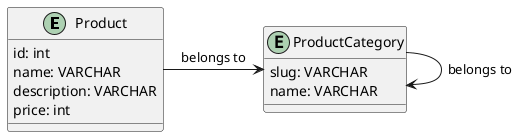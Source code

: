 @startuml Database

Entity "Product" as product {
    id: int
    name: VARCHAR
    description: VARCHAR
    price: int
}

Entity "ProductCategory" as productCategory {
    slug: VARCHAR
    name: VARCHAR
}

product -> productCategory : belongs to
productCategory -> productCategory : belongs to

@enduml